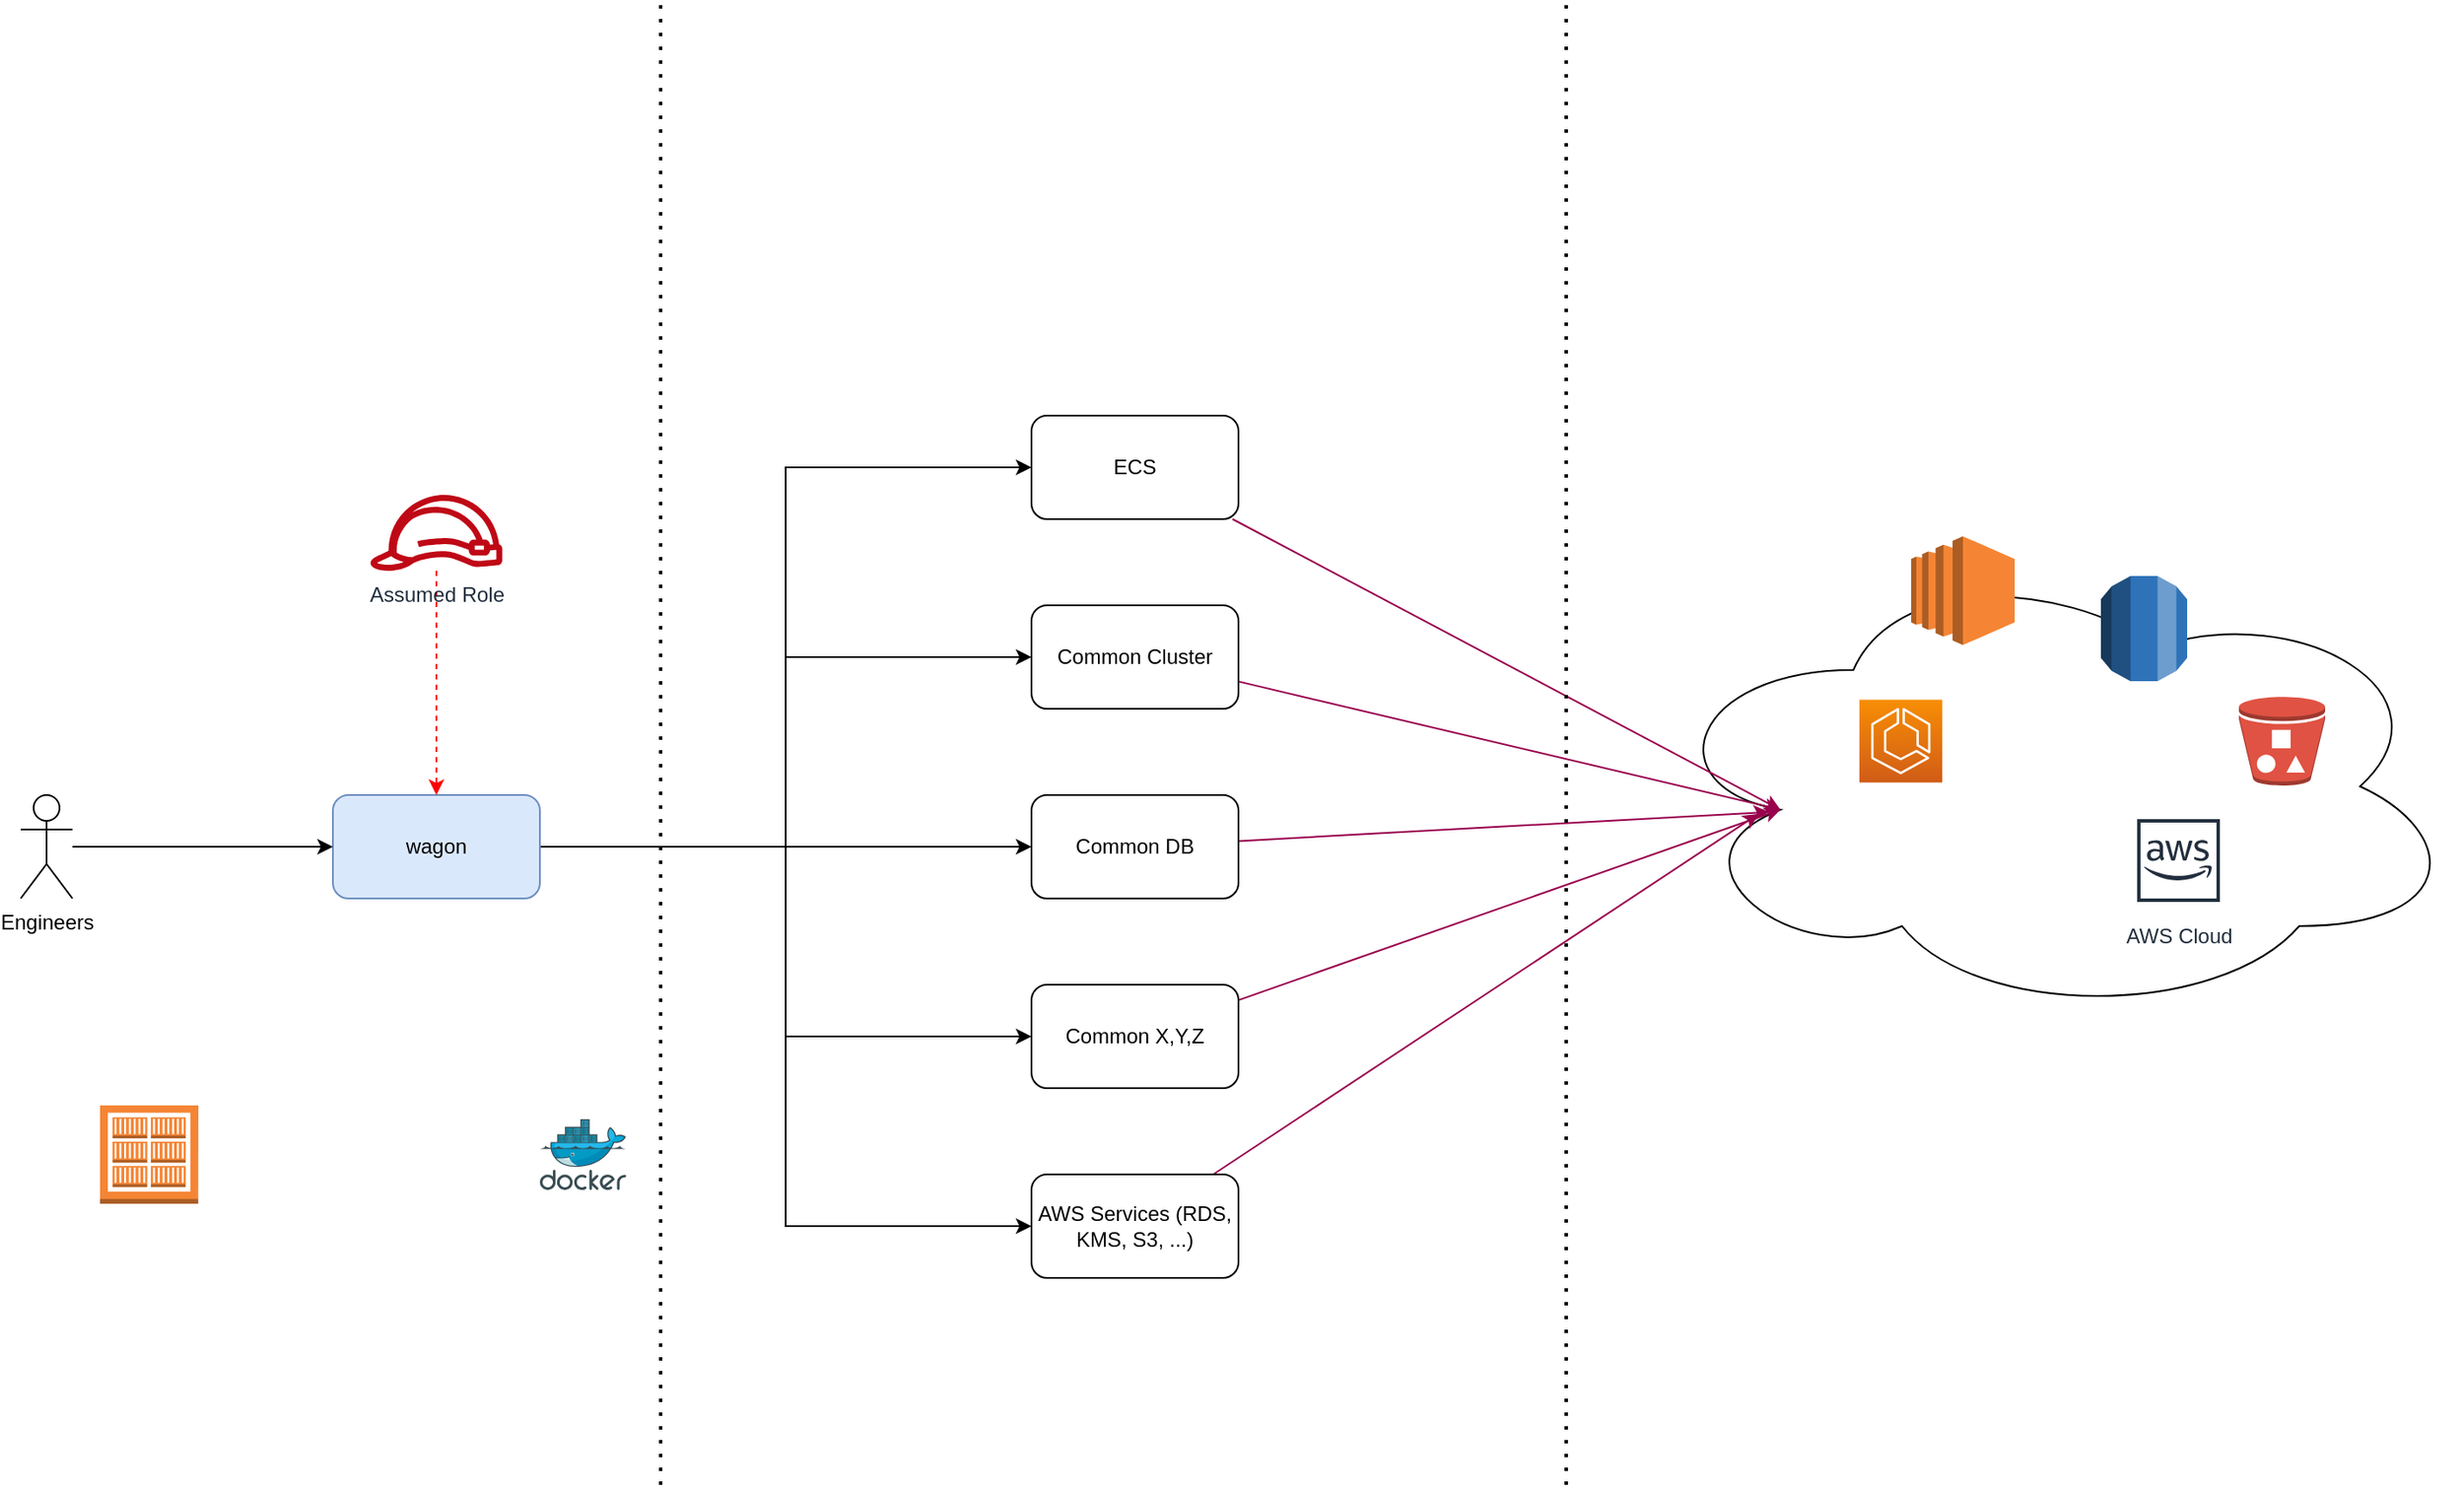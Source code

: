 <mxfile version="24.0.0" type="github">
  <diagram id="oAuHuwjXM5DOT20ScF70" name="Page-1">
    <mxGraphModel dx="2059" dy="1003" grid="1" gridSize="10" guides="1" tooltips="1" connect="1" arrows="1" fold="1" page="1" pageScale="1" pageWidth="850" pageHeight="1100" math="0" shadow="0">
      <root>
        <mxCell id="0" />
        <mxCell id="1" parent="0" />
        <mxCell id="sp-5pNt451_1ZDjbyw_R-27" value="" style="group" parent="1" vertex="1" connectable="0">
          <mxGeometry x="1230" y="450" width="349" height="280" as="geometry" />
        </mxCell>
        <mxCell id="sp-5pNt451_1ZDjbyw_R-9" value="" style="ellipse;shape=cloud;whiteSpace=wrap;html=1;" parent="sp-5pNt451_1ZDjbyw_R-27" vertex="1">
          <mxGeometry x="-121" y="10" width="470" height="270" as="geometry" />
        </mxCell>
        <mxCell id="1Di5xU04i7RZSqZTIgAf-3" value="" style="sketch=0;points=[[0,0,0],[0.25,0,0],[0.5,0,0],[0.75,0,0],[1,0,0],[0,1,0],[0.25,1,0],[0.5,1,0],[0.75,1,0],[1,1,0],[0,0.25,0],[0,0.5,0],[0,0.75,0],[1,0.25,0],[1,0.5,0],[1,0.75,0]];outlineConnect=0;fontColor=#232F3E;gradientColor=#F78E04;gradientDirection=north;fillColor=#D05C17;strokeColor=#ffffff;dashed=0;verticalLabelPosition=bottom;verticalAlign=top;align=center;html=1;fontSize=12;fontStyle=0;aspect=fixed;shape=mxgraph.aws4.resourceIcon;resIcon=mxgraph.aws4.ecs;" parent="sp-5pNt451_1ZDjbyw_R-27" vertex="1">
          <mxGeometry y="94.75" width="48" height="48" as="geometry" />
        </mxCell>
        <mxCell id="1Di5xU04i7RZSqZTIgAf-5" value="" style="outlineConnect=0;dashed=0;verticalLabelPosition=bottom;verticalAlign=top;align=center;html=1;shape=mxgraph.aws3.bucket_with_objects;fillColor=#E05243;gradientColor=none;" parent="sp-5pNt451_1ZDjbyw_R-27" vertex="1">
          <mxGeometry x="220" y="93" width="50" height="51.5" as="geometry" />
        </mxCell>
        <mxCell id="1Di5xU04i7RZSqZTIgAf-7" value="" style="outlineConnect=0;dashed=0;verticalLabelPosition=bottom;verticalAlign=top;align=center;html=1;shape=mxgraph.aws3.rds;fillColor=#2E73B8;gradientColor=none;" parent="sp-5pNt451_1ZDjbyw_R-27" vertex="1">
          <mxGeometry x="140" y="23" width="50" height="61" as="geometry" />
        </mxCell>
        <mxCell id="1Di5xU04i7RZSqZTIgAf-8" value="" style="outlineConnect=0;dashed=0;verticalLabelPosition=bottom;verticalAlign=top;align=center;html=1;shape=mxgraph.aws3.ec2;fillColor=#F58534;gradientColor=none;" parent="sp-5pNt451_1ZDjbyw_R-27" vertex="1">
          <mxGeometry x="30" width="60" height="63" as="geometry" />
        </mxCell>
        <mxCell id="1Di5xU04i7RZSqZTIgAf-9" value="AWS Cloud" style="sketch=0;outlineConnect=0;fontColor=#232F3E;gradientColor=none;strokeColor=#232F3E;fillColor=#ffffff;dashed=0;verticalLabelPosition=bottom;verticalAlign=top;align=center;html=1;fontSize=12;fontStyle=0;aspect=fixed;shape=mxgraph.aws4.resourceIcon;resIcon=mxgraph.aws4.aws_cloud;" parent="sp-5pNt451_1ZDjbyw_R-27" vertex="1">
          <mxGeometry x="155" y="158" width="60" height="60" as="geometry" />
        </mxCell>
        <mxCell id="sp-5pNt451_1ZDjbyw_R-21" value="" style="shape=image;html=1;verticalAlign=top;verticalLabelPosition=bottom;labelBackgroundColor=#ffffff;imageAspect=0;aspect=fixed;image=https://cdn1.iconfinder.com/data/icons/iconoir-vol-3/24/question-mark-128.png" parent="sp-5pNt451_1ZDjbyw_R-27" vertex="1">
          <mxGeometry x="97" y="100" width="58" height="58" as="geometry" />
        </mxCell>
        <mxCell id="0ugB0ae400mzICG-W8F5-55" style="edgeStyle=orthogonalEdgeStyle;rounded=0;orthogonalLoop=1;jettySize=auto;html=1;entryX=0;entryY=0.5;entryDx=0;entryDy=0;strokeColor=#000000;startArrow=none;startFill=0;" parent="1" source="0ugB0ae400mzICG-W8F5-1" target="0ugB0ae400mzICG-W8F5-7" edge="1">
          <mxGeometry relative="1" as="geometry" />
        </mxCell>
        <mxCell id="0ugB0ae400mzICG-W8F5-56" style="edgeStyle=orthogonalEdgeStyle;rounded=0;orthogonalLoop=1;jettySize=auto;html=1;entryX=0;entryY=0.5;entryDx=0;entryDy=0;strokeColor=#000000;startArrow=none;startFill=0;" parent="1" source="0ugB0ae400mzICG-W8F5-1" target="0ugB0ae400mzICG-W8F5-6" edge="1">
          <mxGeometry relative="1" as="geometry" />
        </mxCell>
        <mxCell id="0ugB0ae400mzICG-W8F5-57" style="edgeStyle=orthogonalEdgeStyle;rounded=0;orthogonalLoop=1;jettySize=auto;html=1;entryX=0;entryY=0.5;entryDx=0;entryDy=0;strokeColor=#000000;startArrow=none;startFill=0;" parent="1" source="0ugB0ae400mzICG-W8F5-1" target="0ugB0ae400mzICG-W8F5-5" edge="1">
          <mxGeometry relative="1" as="geometry" />
        </mxCell>
        <mxCell id="0ugB0ae400mzICG-W8F5-58" style="edgeStyle=orthogonalEdgeStyle;rounded=0;orthogonalLoop=1;jettySize=auto;html=1;entryX=0;entryY=0.5;entryDx=0;entryDy=0;strokeColor=#000000;startArrow=none;startFill=0;" parent="1" source="0ugB0ae400mzICG-W8F5-1" target="0ugB0ae400mzICG-W8F5-4" edge="1">
          <mxGeometry relative="1" as="geometry" />
        </mxCell>
        <mxCell id="0ugB0ae400mzICG-W8F5-59" style="edgeStyle=orthogonalEdgeStyle;rounded=0;orthogonalLoop=1;jettySize=auto;html=1;entryX=0;entryY=0.5;entryDx=0;entryDy=0;strokeColor=#000000;startArrow=none;startFill=0;" parent="1" source="0ugB0ae400mzICG-W8F5-1" target="0ugB0ae400mzICG-W8F5-3" edge="1">
          <mxGeometry relative="1" as="geometry" />
        </mxCell>
        <mxCell id="0ugB0ae400mzICG-W8F5-1" value="wagon" style="rounded=1;whiteSpace=wrap;html=1;fillColor=#dae8fc;strokeColor=#6c8ebf;" parent="1" vertex="1">
          <mxGeometry x="345" y="600" width="120" height="60" as="geometry" />
        </mxCell>
        <mxCell id="sp-5pNt451_1ZDjbyw_R-39" style="edgeStyle=none;rounded=0;orthogonalLoop=1;jettySize=auto;html=1;strokeColor=#99004D;startArrow=none;startFill=0;entryX=0.16;entryY=0.55;entryDx=0;entryDy=0;entryPerimeter=0;" parent="1" source="0ugB0ae400mzICG-W8F5-3" target="sp-5pNt451_1ZDjbyw_R-9" edge="1">
          <mxGeometry relative="1" as="geometry">
            <mxPoint x="1070" y="570" as="targetPoint" />
          </mxGeometry>
        </mxCell>
        <mxCell id="0ugB0ae400mzICG-W8F5-3" value="ECS" style="rounded=1;whiteSpace=wrap;html=1;" parent="1" vertex="1">
          <mxGeometry x="750" y="380" width="120" height="60" as="geometry" />
        </mxCell>
        <mxCell id="sp-5pNt451_1ZDjbyw_R-38" style="edgeStyle=none;rounded=0;orthogonalLoop=1;jettySize=auto;html=1;strokeColor=#99004D;startArrow=none;startFill=0;entryX=0.16;entryY=0.55;entryDx=0;entryDy=0;entryPerimeter=0;" parent="1" source="0ugB0ae400mzICG-W8F5-4" target="sp-5pNt451_1ZDjbyw_R-9" edge="1">
          <mxGeometry relative="1" as="geometry">
            <mxPoint x="1070" y="570" as="targetPoint" />
          </mxGeometry>
        </mxCell>
        <mxCell id="0ugB0ae400mzICG-W8F5-4" value="Common Cluster" style="rounded=1;whiteSpace=wrap;html=1;" parent="1" vertex="1">
          <mxGeometry x="750" y="490" width="120" height="60" as="geometry" />
        </mxCell>
        <mxCell id="sp-5pNt451_1ZDjbyw_R-37" style="edgeStyle=none;rounded=0;orthogonalLoop=1;jettySize=auto;html=1;strokeColor=#99004D;startArrow=none;startFill=0;entryX=0.146;entryY=0.555;entryDx=0;entryDy=0;entryPerimeter=0;" parent="1" source="0ugB0ae400mzICG-W8F5-5" target="sp-5pNt451_1ZDjbyw_R-9" edge="1">
          <mxGeometry relative="1" as="geometry">
            <mxPoint x="1070" y="570" as="targetPoint" />
          </mxGeometry>
        </mxCell>
        <mxCell id="0ugB0ae400mzICG-W8F5-5" value="Common DB" style="rounded=1;whiteSpace=wrap;html=1;" parent="1" vertex="1">
          <mxGeometry x="750" y="600" width="120" height="60" as="geometry" />
        </mxCell>
        <mxCell id="sp-5pNt451_1ZDjbyw_R-36" style="edgeStyle=none;rounded=0;orthogonalLoop=1;jettySize=auto;html=1;strokeColor=#99004D;startArrow=none;startFill=0;entryX=0.16;entryY=0.55;entryDx=0;entryDy=0;entryPerimeter=0;" parent="1" source="0ugB0ae400mzICG-W8F5-6" target="sp-5pNt451_1ZDjbyw_R-9" edge="1">
          <mxGeometry relative="1" as="geometry">
            <mxPoint x="1070" y="570" as="targetPoint" />
          </mxGeometry>
        </mxCell>
        <mxCell id="0ugB0ae400mzICG-W8F5-6" value="Common X,Y,Z" style="rounded=1;whiteSpace=wrap;html=1;" parent="1" vertex="1">
          <mxGeometry x="750" y="710" width="120" height="60" as="geometry" />
        </mxCell>
        <mxCell id="sp-5pNt451_1ZDjbyw_R-35" style="edgeStyle=none;rounded=0;orthogonalLoop=1;jettySize=auto;html=1;entryX=0.133;entryY=0.559;entryDx=0;entryDy=0;entryPerimeter=0;strokeColor=#99004D;startArrow=none;startFill=0;" parent="1" source="0ugB0ae400mzICG-W8F5-7" target="sp-5pNt451_1ZDjbyw_R-9" edge="1">
          <mxGeometry relative="1" as="geometry" />
        </mxCell>
        <mxCell id="0ugB0ae400mzICG-W8F5-7" value="AWS Services (RDS, KMS, S3, ...)" style="rounded=1;whiteSpace=wrap;html=1;" parent="1" vertex="1">
          <mxGeometry x="750" y="820" width="120" height="60" as="geometry" />
        </mxCell>
        <mxCell id="0ugB0ae400mzICG-W8F5-32" style="edgeStyle=none;rounded=0;orthogonalLoop=1;jettySize=auto;html=1;startArrow=none;startFill=0;" parent="1" source="0ugB0ae400mzICG-W8F5-20" target="0ugB0ae400mzICG-W8F5-1" edge="1">
          <mxGeometry relative="1" as="geometry" />
        </mxCell>
        <mxCell id="0ugB0ae400mzICG-W8F5-20" value="Engineers" style="shape=umlActor;verticalLabelPosition=bottom;verticalAlign=top;html=1;outlineConnect=0;" parent="1" vertex="1">
          <mxGeometry x="164" y="600" width="30" height="60" as="geometry" />
        </mxCell>
        <mxCell id="1Di5xU04i7RZSqZTIgAf-1" value="" style="endArrow=none;dashed=1;html=1;dashPattern=1 3;strokeWidth=2;rounded=0;" parent="1" edge="1">
          <mxGeometry width="50" height="50" relative="1" as="geometry">
            <mxPoint x="535" y="1000" as="sourcePoint" />
            <mxPoint x="535" y="140" as="targetPoint" />
          </mxGeometry>
        </mxCell>
        <mxCell id="1Di5xU04i7RZSqZTIgAf-27" style="edgeStyle=none;rounded=0;orthogonalLoop=1;jettySize=auto;html=1;dashed=1;strokeColor=#FF0000;" parent="1" source="1Di5xU04i7RZSqZTIgAf-24" target="0ugB0ae400mzICG-W8F5-1" edge="1">
          <mxGeometry relative="1" as="geometry" />
        </mxCell>
        <mxCell id="1Di5xU04i7RZSqZTIgAf-24" value="Assumed Role" style="sketch=0;outlineConnect=0;fontColor=#232F3E;gradientColor=none;fillColor=#BF0816;strokeColor=none;dashed=0;verticalLabelPosition=bottom;verticalAlign=top;align=center;html=1;fontSize=12;fontStyle=0;aspect=fixed;pointerEvents=1;shape=mxgraph.aws4.role;" parent="1" vertex="1">
          <mxGeometry x="366" y="426" width="78" height="44" as="geometry" />
        </mxCell>
        <mxCell id="9KokqQTZdwICB4fAT89v-1" value="" style="endArrow=none;dashed=1;html=1;dashPattern=1 3;strokeWidth=2;rounded=0;" edge="1" parent="1">
          <mxGeometry width="50" height="50" relative="1" as="geometry">
            <mxPoint x="1060" y="1000" as="sourcePoint" />
            <mxPoint x="1060" y="140" as="targetPoint" />
          </mxGeometry>
        </mxCell>
        <mxCell id="9KokqQTZdwICB4fAT89v-2" value="" style="outlineConnect=0;dashed=0;verticalLabelPosition=bottom;verticalAlign=top;align=center;html=1;shape=mxgraph.aws3.ecr_registry;fillColor=#F58534;gradientColor=none;" vertex="1" parent="1">
          <mxGeometry x="210" y="780" width="57" height="57" as="geometry" />
        </mxCell>
        <mxCell id="9KokqQTZdwICB4fAT89v-3" value="" style="shape=image;html=1;verticalAlign=top;verticalLabelPosition=bottom;labelBackgroundColor=#ffffff;imageAspect=0;aspect=fixed;image=https://cdn4.iconfinder.com/data/icons/ionicons/512/icon-social-github-128.png" vertex="1" parent="1">
          <mxGeometry x="376.5" y="780" width="57" height="57" as="geometry" />
        </mxCell>
        <mxCell id="9KokqQTZdwICB4fAT89v-4" value="" style="image;sketch=0;aspect=fixed;html=1;points=[];align=center;fontSize=12;image=img/lib/mscae/Docker.svg;" vertex="1" parent="1">
          <mxGeometry x="465" y="788" width="50" height="41" as="geometry" />
        </mxCell>
      </root>
    </mxGraphModel>
  </diagram>
</mxfile>

